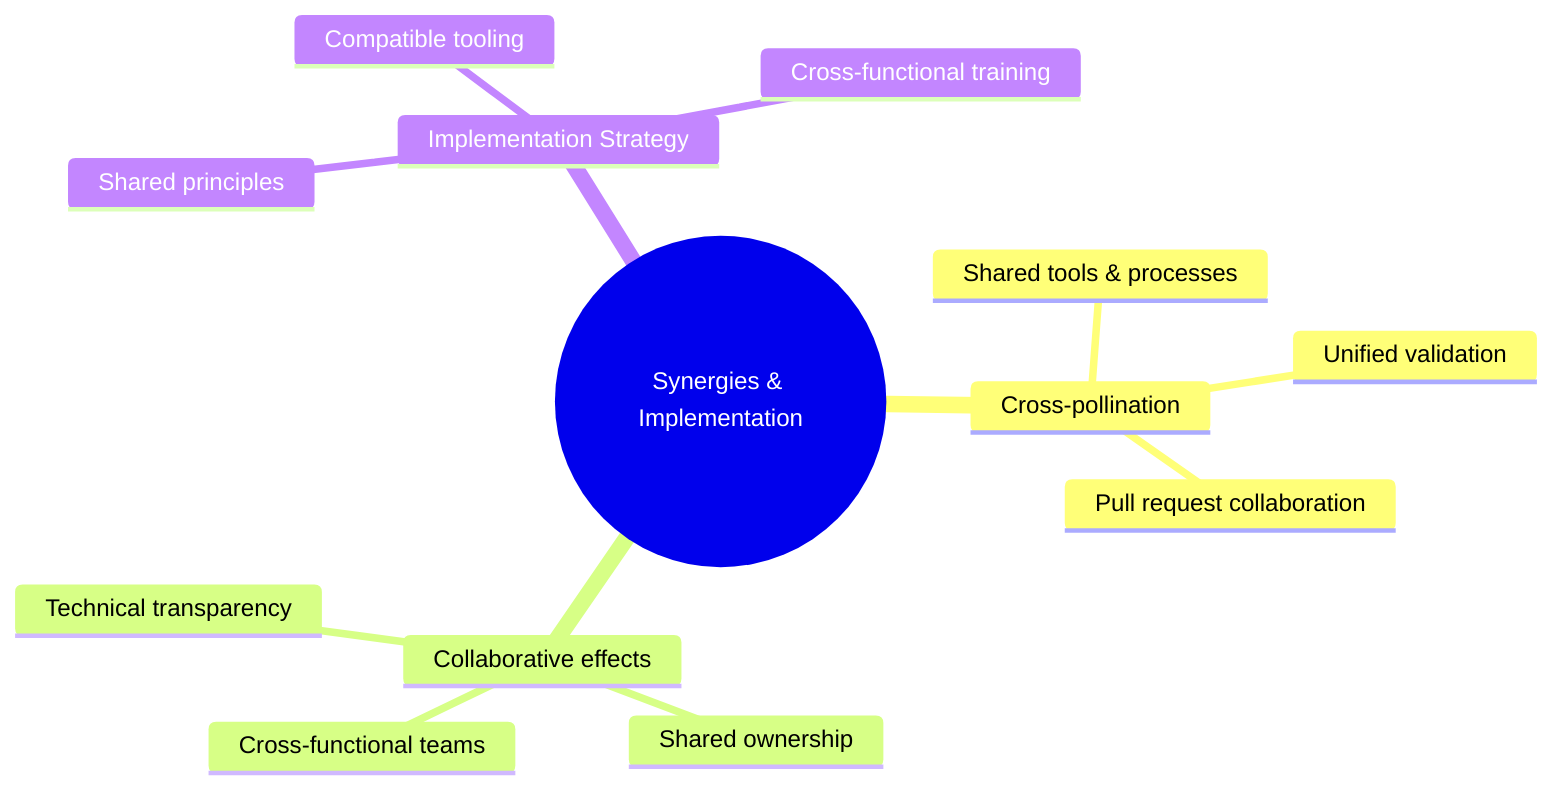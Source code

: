 %%{init: {"theme": "base", "themeVariables": {"primaryColor": "#1E3A8A", "primaryTextColor": "#F8FAFC", "secondaryColor": "#2563EB", "tertiaryColor": "#BFDBFE", "background": "#F8FAFF", "lineColor": "#1E3A8A", "textColor": "#0F172A", "fontFamily": "Inter, 'Segoe UI', sans-serif", "mindmapBranchColor": "#1E3A8A", "mindmapLeafColor": "#2563EB"}}}%%
mindmap
  root((Synergies & Implementation))
    Cross-pollination
      Shared tools & processes
      Pull request collaboration
      Unified validation
    Collaborative effects
      Cross-functional teams
      Shared ownership
      Technical transparency
    Implementation Strategy
      Shared principles
      Compatible tooling
      Cross-functional training